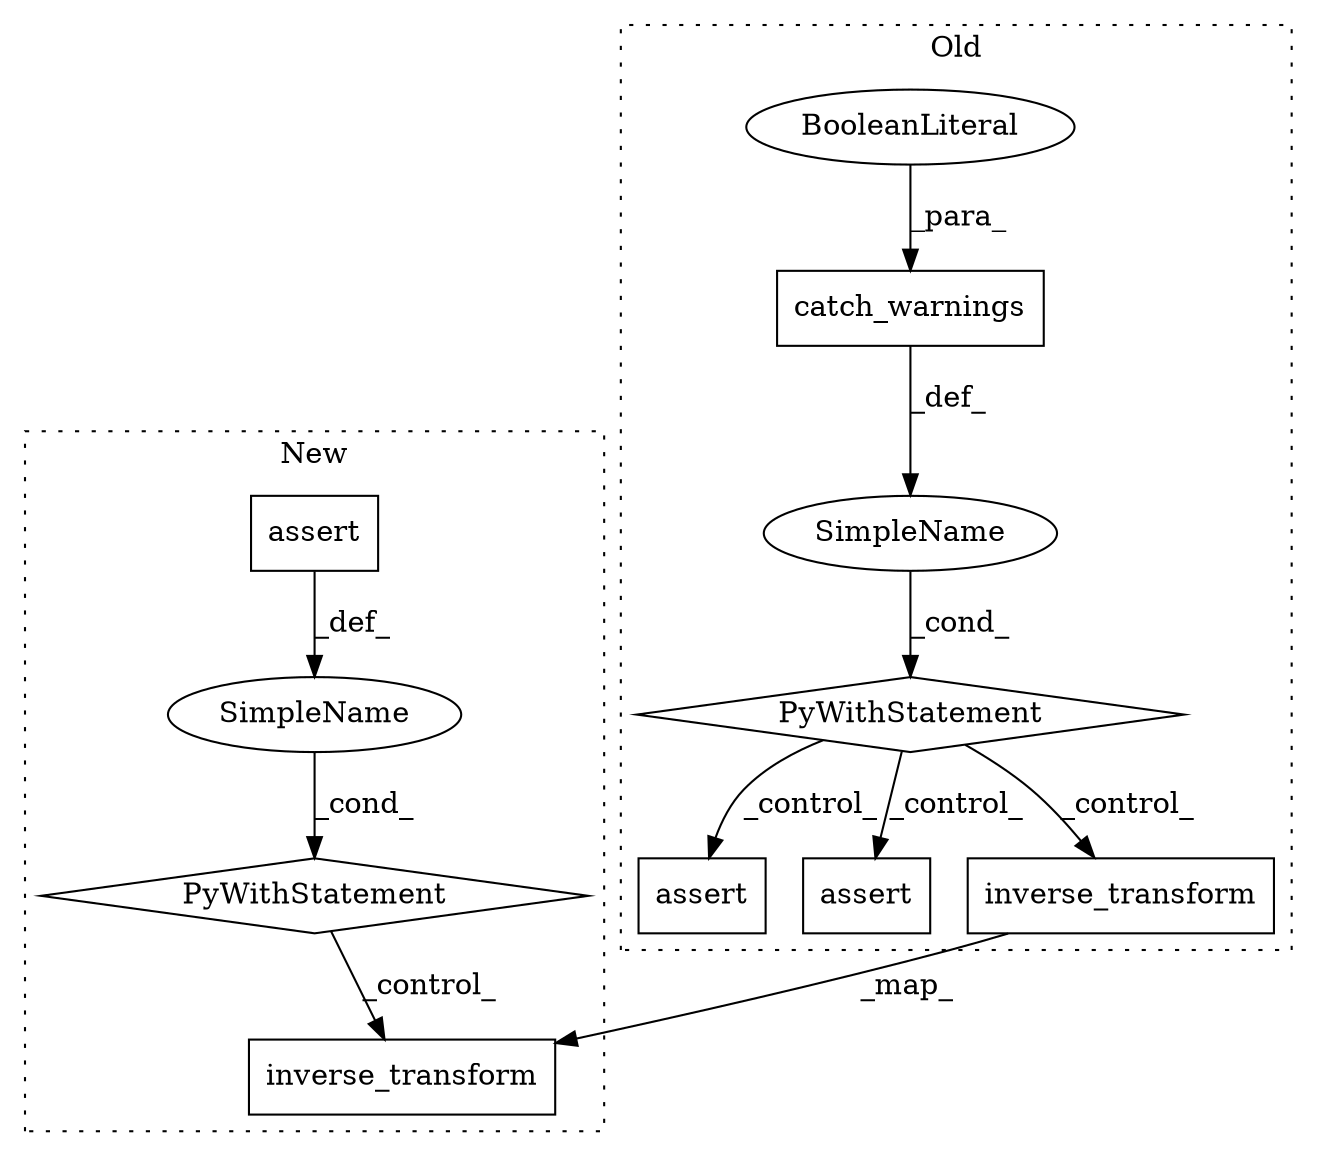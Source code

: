 digraph G {
subgraph cluster0 {
1 [label="catch_warnings" a="32" s="8234,8253" l="15,1" shape="box"];
3 [label="PyWithStatement" a="104" s="8215,8254" l="10,2" shape="diamond"];
4 [label="BooleanLiteral" a="9" s="8249" l="4" shape="ellipse"];
5 [label="assert" a="32" s="8375,8511" l="12,1" shape="box"];
6 [label="SimpleName" a="42" s="" l="" shape="ellipse"];
7 [label="assert" a="32" s="8341,8361" l="12,1" shape="box"];
11 [label="inverse_transform" a="32" s="8303,8327" l="18,1" shape="box"];
label = "Old";
style="dotted";
}
subgraph cluster1 {
2 [label="assert" a="32" s="8258,8289" l="12,1" shape="box"];
8 [label="PyWithStatement" a="104" s="8243,8290" l="10,2" shape="diamond"];
9 [label="SimpleName" a="42" s="" l="" shape="ellipse"];
10 [label="inverse_transform" a="32" s="8317,8341" l="18,1" shape="box"];
label = "New";
style="dotted";
}
1 -> 6 [label="_def_"];
2 -> 9 [label="_def_"];
3 -> 5 [label="_control_"];
3 -> 7 [label="_control_"];
3 -> 11 [label="_control_"];
4 -> 1 [label="_para_"];
6 -> 3 [label="_cond_"];
8 -> 10 [label="_control_"];
9 -> 8 [label="_cond_"];
11 -> 10 [label="_map_"];
}
